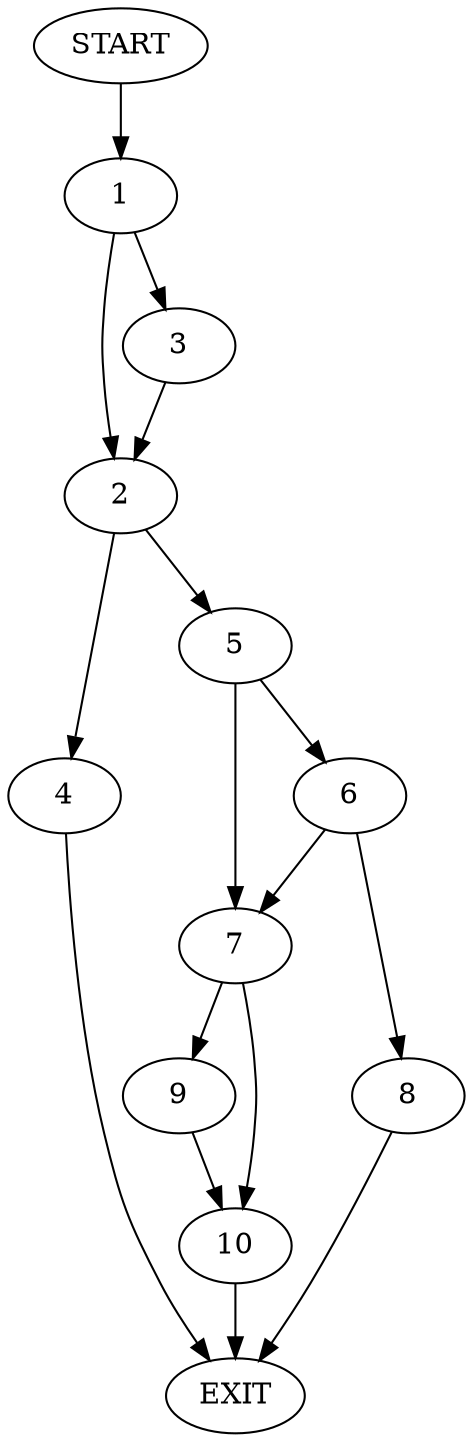 digraph {
0 [label="START"]
11 [label="EXIT"]
0 -> 1
1 -> 2
1 -> 3
3 -> 2
2 -> 4
2 -> 5
5 -> 6
5 -> 7
4 -> 11
6 -> 8
6 -> 7
7 -> 9
7 -> 10
8 -> 11
9 -> 10
10 -> 11
}
